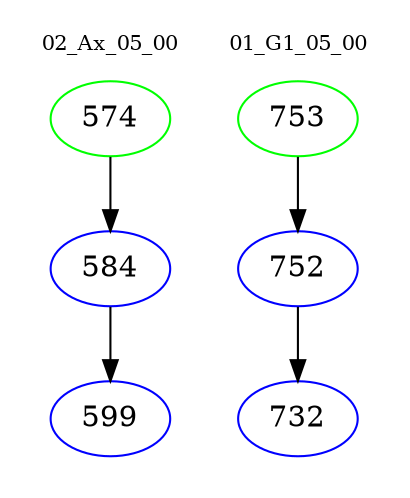 digraph{
subgraph cluster_0 {
color = white
label = "02_Ax_05_00";
fontsize=10;
T0_574 [label="574", color="green"]
T0_574 -> T0_584 [color="black"]
T0_584 [label="584", color="blue"]
T0_584 -> T0_599 [color="black"]
T0_599 [label="599", color="blue"]
}
subgraph cluster_1 {
color = white
label = "01_G1_05_00";
fontsize=10;
T1_753 [label="753", color="green"]
T1_753 -> T1_752 [color="black"]
T1_752 [label="752", color="blue"]
T1_752 -> T1_732 [color="black"]
T1_732 [label="732", color="blue"]
}
}
